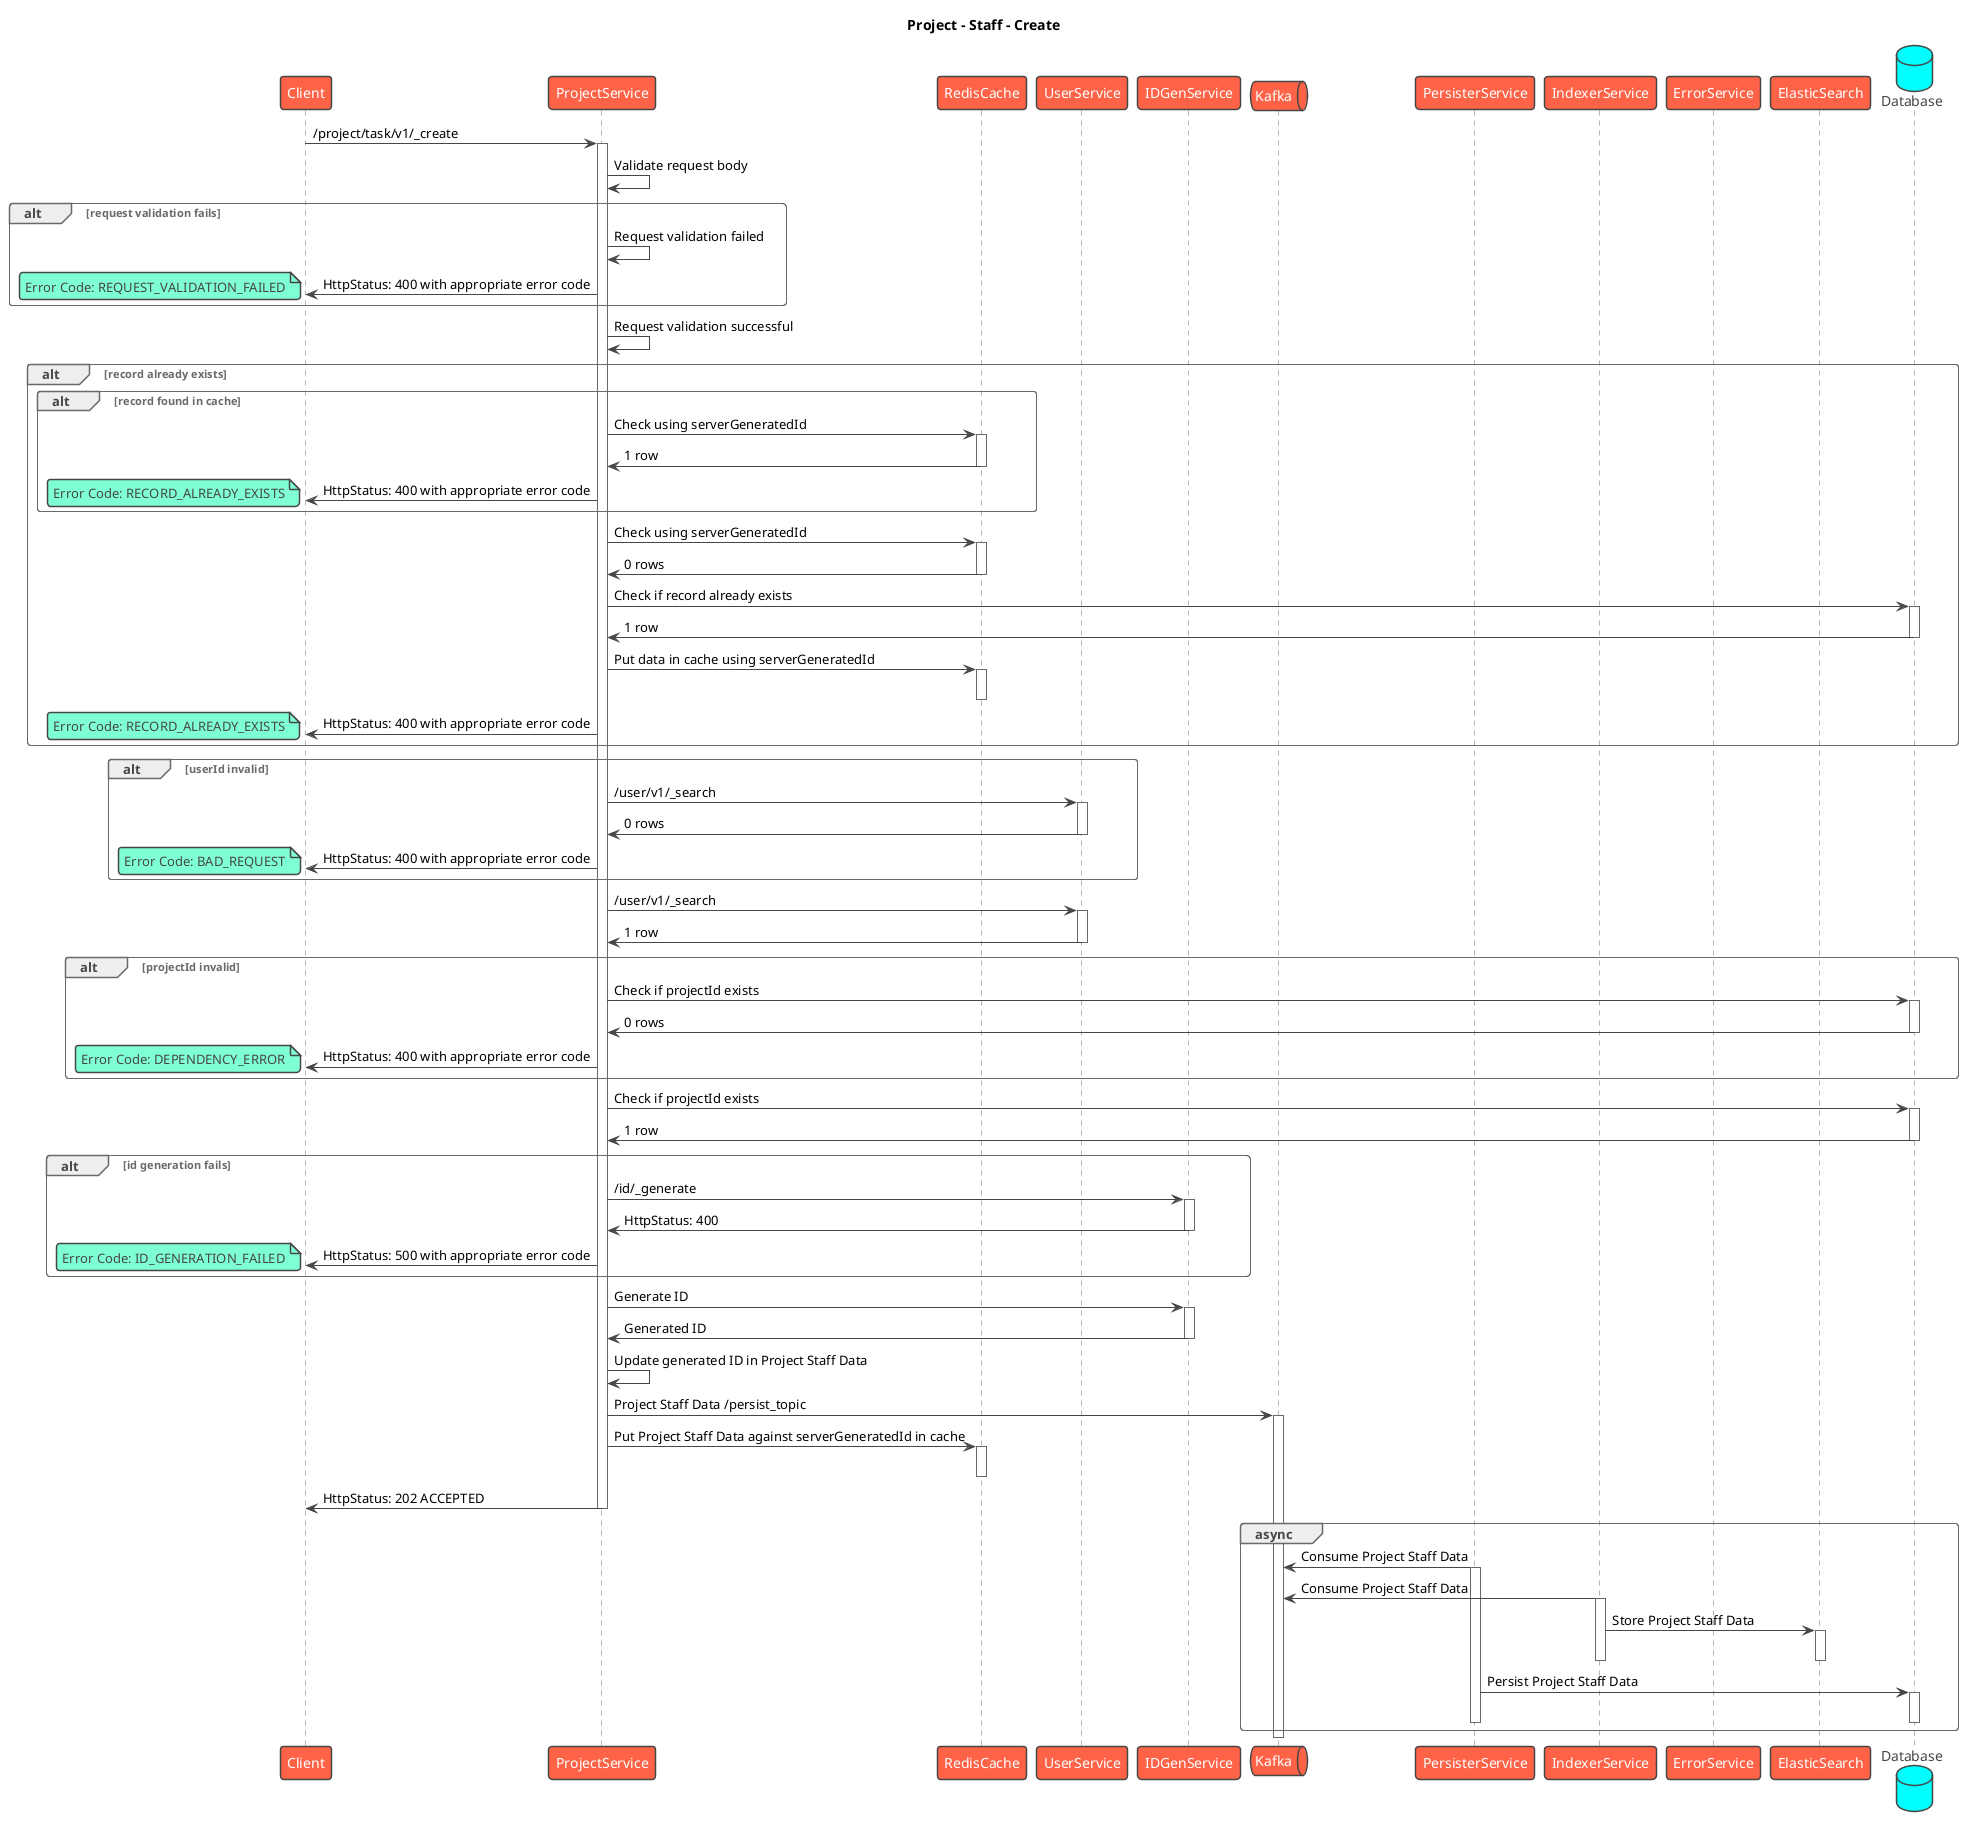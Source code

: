 @startuml
title Project - Staff - Create
!theme vibrant
participant Client as c
participant ProjectService as s
participant RedisCache as rc
participant UserService as s2
participant IDGenService as idgen
queue Kafka as k
participant PersisterService as prs
participant IndexerService as idx
participant ErrorService as es
participant ElasticSearch as el
database Database as db
c -> s : /project/task/v1/_create
activate s
s -> s: Validate request body
alt request validation fails
    s -> s: Request validation failed
    s -> c: HttpStatus: 400 with appropriate error code
    note left
        Error Code: REQUEST_VALIDATION_FAILED
    end note
end
s -> s: Request validation successful
alt record already exists
    alt record found in cache
      s -> rc: Check using serverGeneratedId
      activate rc
      rc -> s: 1 row
      deactivate rc
      s -> c: HttpStatus: 400 with appropriate error code
      note left
          Error Code: RECORD_ALREADY_EXISTS
      end note
    end
    s -> rc: Check using serverGeneratedId
    activate rc
    rc -> s: 0 rows
    deactivate rc
    s -> db: Check if record already exists
    activate db
    db -> s: 1 row
    deactivate db
    s -> rc: Put data in cache using serverGeneratedId
    activate rc
    deactivate rc
    s -> c: HttpStatus: 400 with appropriate error code
    note left
        Error Code: RECORD_ALREADY_EXISTS
    end note
end
alt userId invalid
    s -> s2: /user/v1/_search
    activate s2
    s2 -> s: 0 rows
    deactivate s2
    s -> c: HttpStatus: 400 with appropriate error code
    note left
        Error Code: BAD_REQUEST
    end note
end
s -> s2: /user/v1/_search
activate s2
s2 -> s: 1 row
deactivate s2
alt projectId invalid
    s -> db: Check if projectId exists
    activate db
    db -> s: 0 rows
    deactivate db
    s -> c: HttpStatus: 400 with appropriate error code
    note left
        Error Code: DEPENDENCY_ERROR
    end note
end
s -> db: Check if projectId exists
activate db
db -> s: 1 row
deactivate db
alt id generation fails
    s -> idgen: /id/_generate
    activate idgen
    idgen -> s: HttpStatus: 400
    deactivate idgen
    s -> c: HttpStatus: 500 with appropriate error code
    note left
      Error Code: ID_GENERATION_FAILED
    end note
end
s -> idgen: Generate ID
activate idgen
idgen -> s: Generated ID
deactivate idgen
s -> s: Update generated ID in Project Staff Data
s -> k: Project Staff Data /persist_topic
activate k
s -> rc: Put Project Staff Data against serverGeneratedId in cache
activate rc
deactivate rc
s -> c: HttpStatus: 202 ACCEPTED
deactivate s
group async
    prs -> k: Consume Project Staff Data
    activate prs
    idx -> k: Consume Project Staff Data
    activate idx
    idx -> el: Store Project Staff Data
    activate el
    deactivate el
    deactivate idx
    prs -> db: Persist Project Staff Data
    activate db
    deactivate db
    deactivate prs
end
deactivate k
@enduml